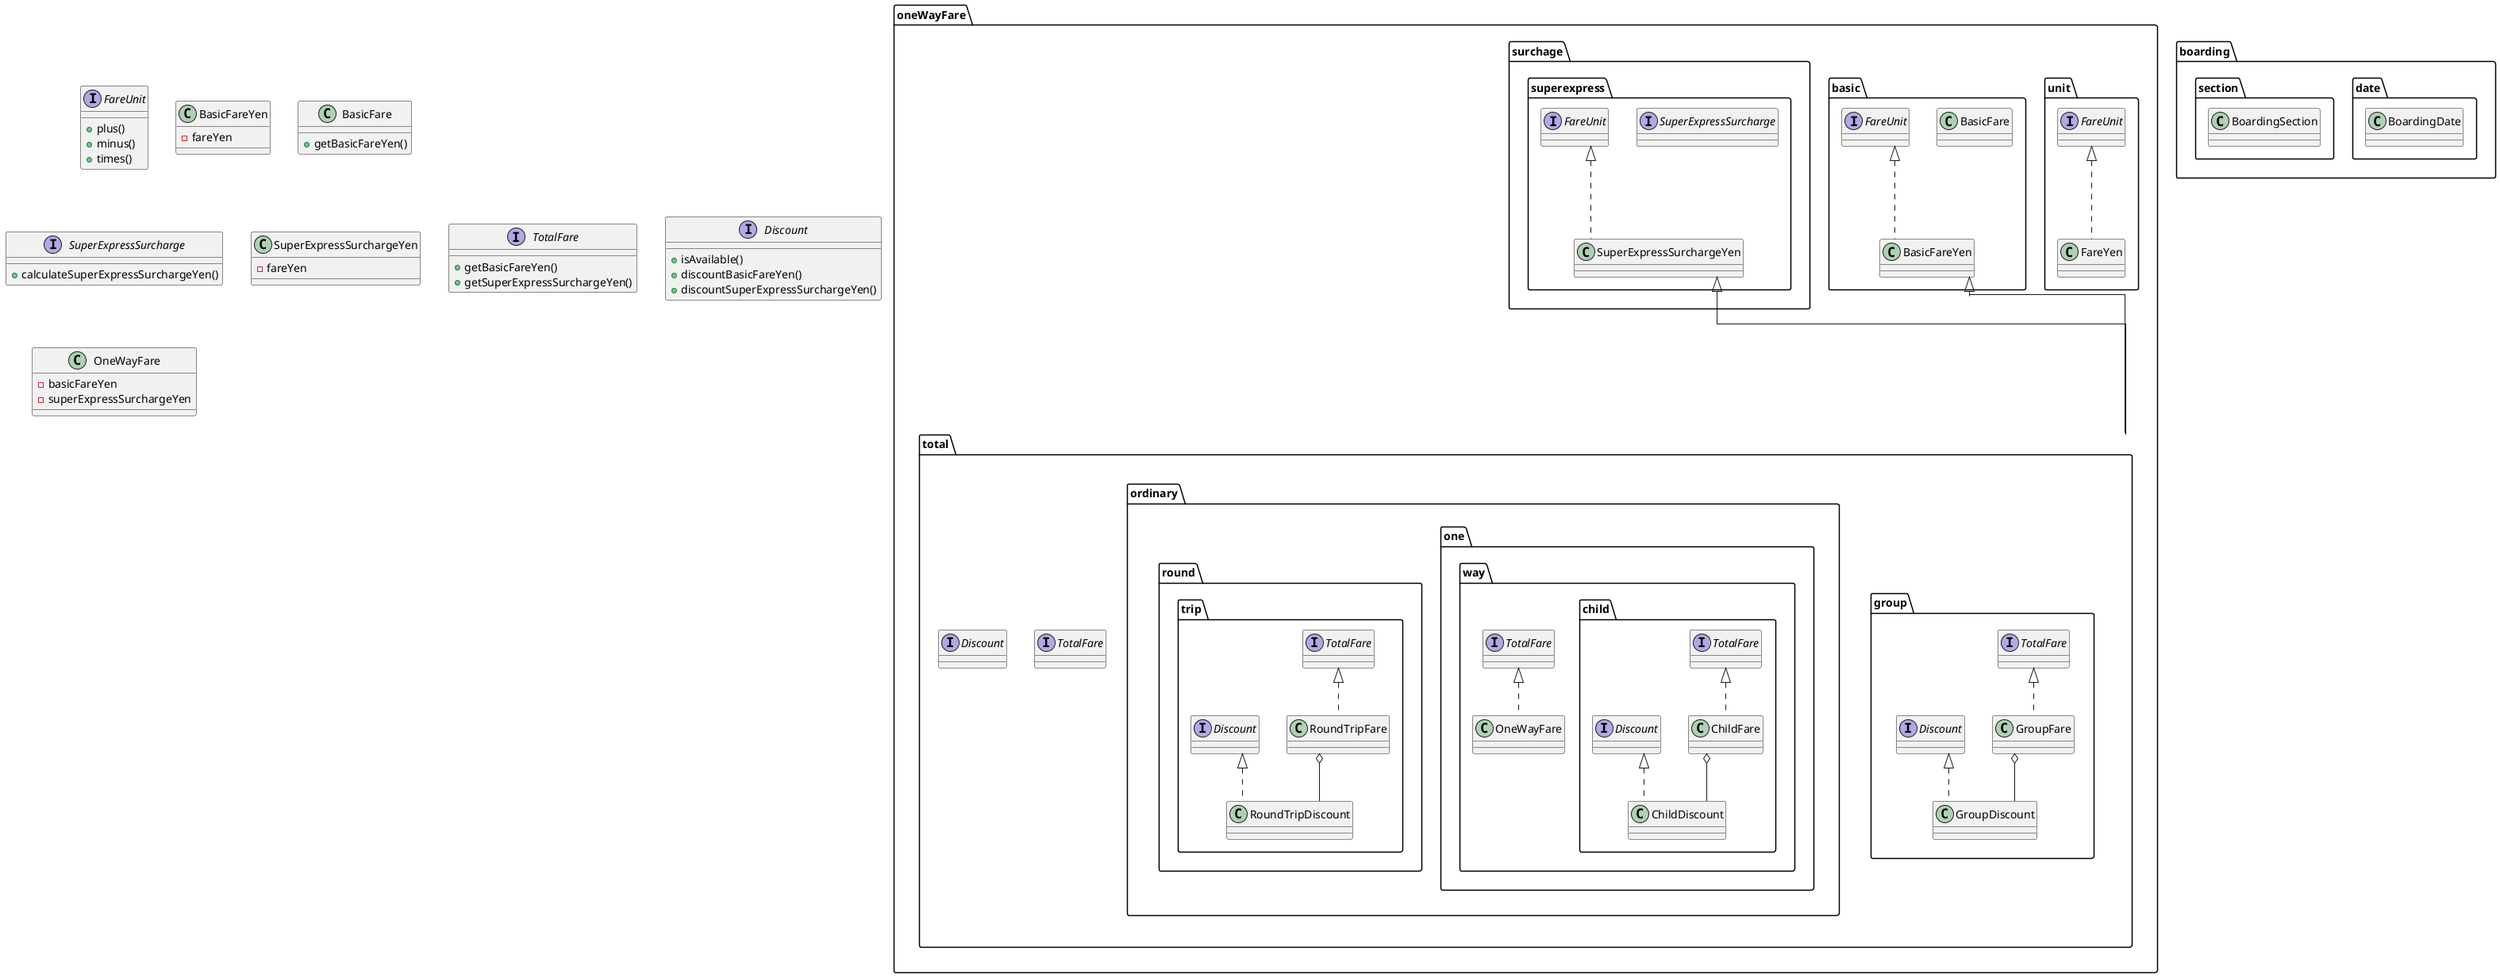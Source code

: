 @startuml
skinparam linetype ortho

package boarding {
    package date {
        class BoardingDate
    }
    package section {
        class BoardingSection
    }
}

package oneWayFare {
    package unit {
        interface FareUnit
        class FareYen implements FareUnit
    }

    package basic {
        class BasicFare
        class BasicFareYen implements FareUnit
    }
    package surchage.superexpress {
        interface SuperExpressSurcharge
        class SuperExpressSurchargeYen implements FareUnit
    }

    package total {
        interface TotalFare

        interface Discount

        package ordinary {

            package one.way {
                class OneWayFare implements TotalFare

                package child {
                    class ChildFare implements TotalFare
                    class ChildDiscount implements Discount
                }
            }
            package round.trip {
                class RoundTripFare implements TotalFare
                class RoundTripDiscount implements Discount
            }

        }

        package group {
            class GroupFare implements TotalFare
            class GroupDiscount implements Discount
        }

    }
}


BasicFareYen <|--- total
SuperExpressSurchargeYen <|--- total



Discount -[hidden]-- ordinary
Discount -[hidden]-- group

RoundTripFare o-- RoundTripDiscount
GroupFare o-- GroupDiscount
ChildFare o-- ChildDiscount





interface FareUnit {
    + plus()
    + minus()
    + times()
}

class BasicFareYen {
    - fareYen
}

class BasicFare {
    + getBasicFareYen()
}

interface SuperExpressSurcharge {
    + calculateSuperExpressSurchargeYen()
}

class SuperExpressSurchargeYen {
    - fareYen
}

interface TotalFare {
    + getBasicFareYen()
    + getSuperExpressSurchargeYen()
}

class OneWayFare {
    - basicFareYen
    - superExpressSurchargeYen
}

interface Discount {
    + isAvailable()
    + discountBasicFareYen()
    + discountSuperExpressSurchargeYen()
}

@enduml